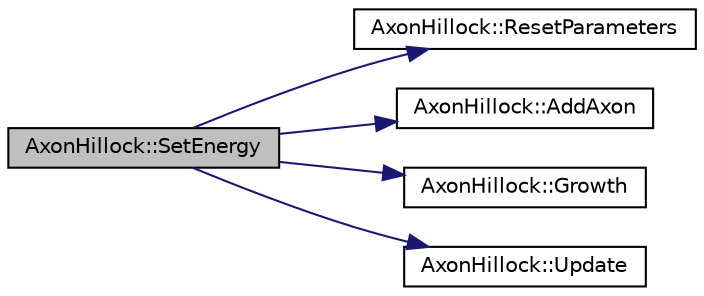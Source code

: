 digraph "AxonHillock::SetEnergy"
{
  edge [fontname="Helvetica",fontsize="10",labelfontname="Helvetica",labelfontsize="10"];
  node [fontname="Helvetica",fontsize="10",shape=record];
  rankdir="LR";
  Node1 [label="AxonHillock::SetEnergy",height=0.2,width=0.4,color="black", fillcolor="grey75", style="filled", fontcolor="black"];
  Node1 -> Node2 [color="midnightblue",fontsize="10",style="solid",fontname="Helvetica"];
  Node2 [label="AxonHillock::ResetParameters",height=0.2,width=0.4,color="black", fillcolor="white", style="filled",URL="$class_axon_hillock.html#a2df623eaa574ecc114121d68f5a1e6be"];
  Node1 -> Node3 [color="midnightblue",fontsize="10",style="solid",fontname="Helvetica"];
  Node3 [label="AxonHillock::AddAxon",height=0.2,width=0.4,color="black", fillcolor="white", style="filled",URL="$class_axon_hillock.html#aef2bdb0ac28ab18e03cabf175c54d42e"];
  Node1 -> Node4 [color="midnightblue",fontsize="10",style="solid",fontname="Helvetica"];
  Node4 [label="AxonHillock::Growth",height=0.2,width=0.4,color="black", fillcolor="white", style="filled",URL="$class_axon_hillock.html#a5e8ddedbbea41bd6f5be49b27033fb19"];
  Node1 -> Node5 [color="midnightblue",fontsize="10",style="solid",fontname="Helvetica"];
  Node5 [label="AxonHillock::Update",height=0.2,width=0.4,color="black", fillcolor="white", style="filled",URL="$class_axon_hillock.html#a054416f39fb0f147d68e00332373a5c6"];
}
